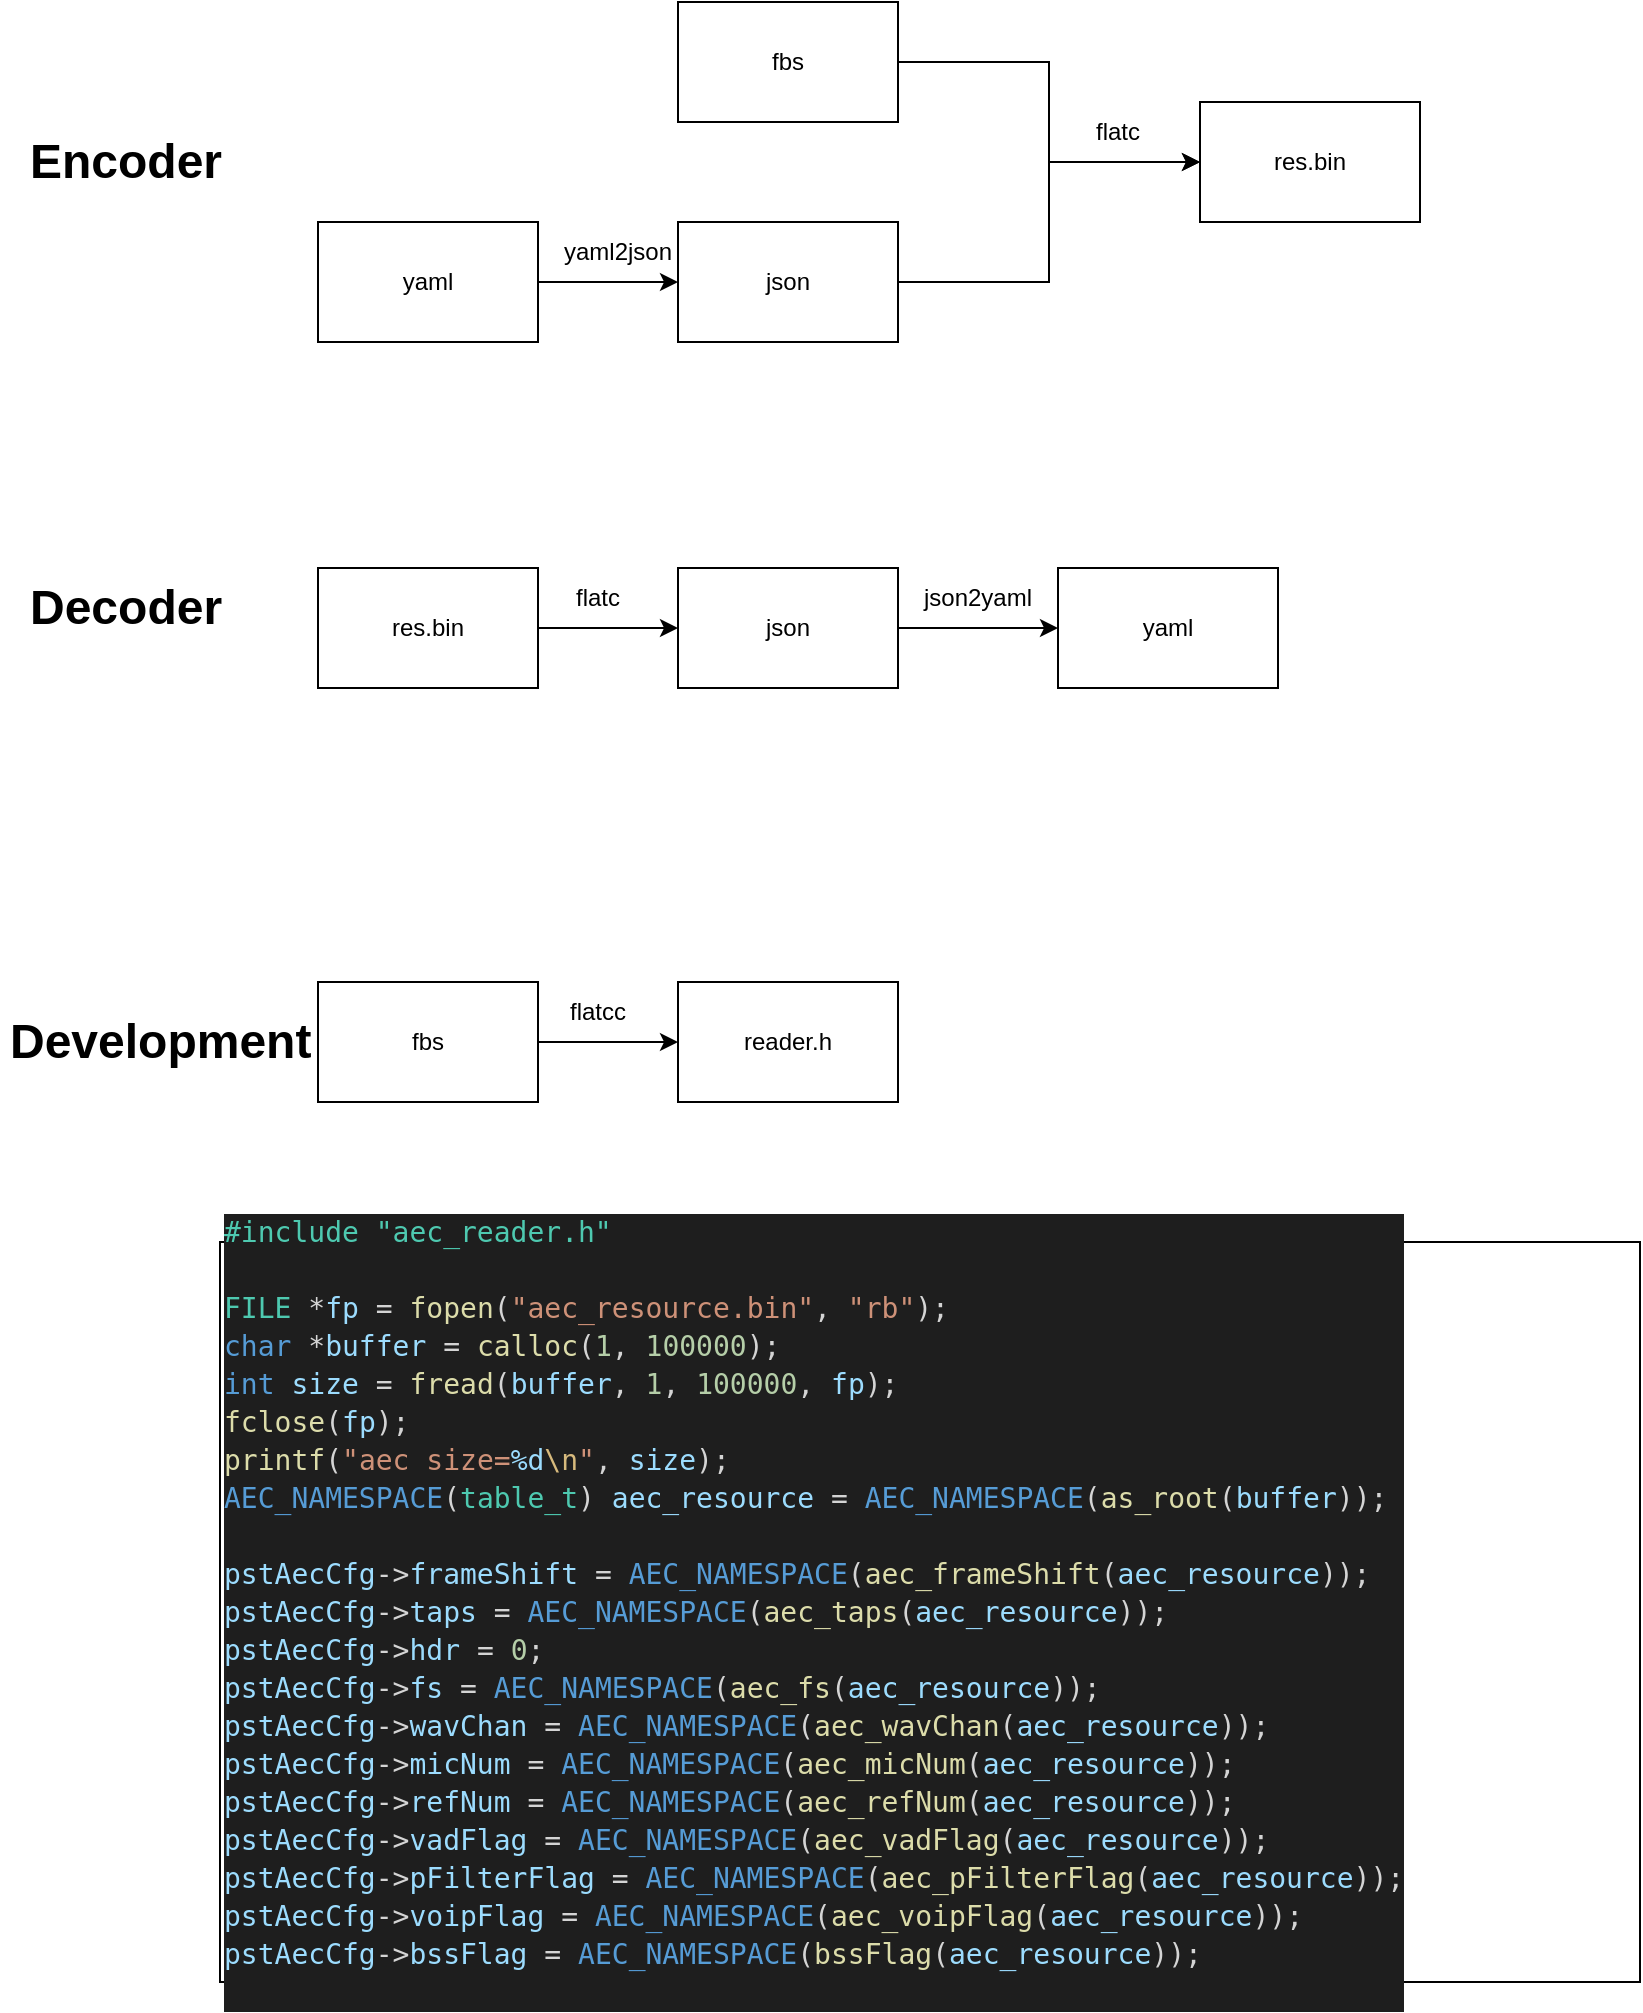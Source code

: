 <mxfile version="20.6.0" type="github">
  <diagram id="dlkjAAK67tu4DbZAiuwC" name="第 1 页">
    <mxGraphModel dx="1357" dy="776" grid="1" gridSize="10" guides="1" tooltips="1" connect="1" arrows="1" fold="1" page="1" pageScale="1" pageWidth="850" pageHeight="1100" math="0" shadow="0">
      <root>
        <mxCell id="0" />
        <mxCell id="1" parent="0" />
        <mxCell id="JKFY1ChdPfTzH7jj3pct-4" style="edgeStyle=orthogonalEdgeStyle;rounded=0;orthogonalLoop=1;jettySize=auto;html=1;entryX=0;entryY=0.5;entryDx=0;entryDy=0;" parent="1" source="JKFY1ChdPfTzH7jj3pct-1" target="JKFY1ChdPfTzH7jj3pct-2" edge="1">
          <mxGeometry relative="1" as="geometry" />
        </mxCell>
        <mxCell id="JKFY1ChdPfTzH7jj3pct-1" value="yaml" style="rounded=0;whiteSpace=wrap;html=1;" parent="1" vertex="1">
          <mxGeometry x="159" y="280" width="110" height="60" as="geometry" />
        </mxCell>
        <mxCell id="JKFY1ChdPfTzH7jj3pct-6" style="edgeStyle=orthogonalEdgeStyle;rounded=0;orthogonalLoop=1;jettySize=auto;html=1;entryX=0;entryY=0.5;entryDx=0;entryDy=0;" parent="1" source="JKFY1ChdPfTzH7jj3pct-2" target="JKFY1ChdPfTzH7jj3pct-3" edge="1">
          <mxGeometry relative="1" as="geometry" />
        </mxCell>
        <mxCell id="JKFY1ChdPfTzH7jj3pct-2" value="json" style="rounded=0;whiteSpace=wrap;html=1;" parent="1" vertex="1">
          <mxGeometry x="339" y="280" width="110" height="60" as="geometry" />
        </mxCell>
        <mxCell id="JKFY1ChdPfTzH7jj3pct-3" value="res.bin" style="rounded=0;whiteSpace=wrap;html=1;" parent="1" vertex="1">
          <mxGeometry x="600" y="220" width="110" height="60" as="geometry" />
        </mxCell>
        <mxCell id="JKFY1ChdPfTzH7jj3pct-5" value="yaml2json" style="text;html=1;strokeColor=none;fillColor=none;align=center;verticalAlign=middle;whiteSpace=wrap;rounded=0;" parent="1" vertex="1">
          <mxGeometry x="279" y="280" width="60" height="30" as="geometry" />
        </mxCell>
        <mxCell id="JKFY1ChdPfTzH7jj3pct-14" style="edgeStyle=orthogonalEdgeStyle;rounded=0;orthogonalLoop=1;jettySize=auto;html=1;entryX=0;entryY=0.5;entryDx=0;entryDy=0;" parent="1" source="JKFY1ChdPfTzH7jj3pct-10" target="JKFY1ChdPfTzH7jj3pct-11" edge="1">
          <mxGeometry relative="1" as="geometry" />
        </mxCell>
        <mxCell id="JKFY1ChdPfTzH7jj3pct-10" value="res.bin" style="rounded=0;whiteSpace=wrap;html=1;" parent="1" vertex="1">
          <mxGeometry x="159" y="453" width="110" height="60" as="geometry" />
        </mxCell>
        <mxCell id="JKFY1ChdPfTzH7jj3pct-19" style="edgeStyle=orthogonalEdgeStyle;rounded=0;orthogonalLoop=1;jettySize=auto;html=1;entryX=0;entryY=0.5;entryDx=0;entryDy=0;" parent="1" source="JKFY1ChdPfTzH7jj3pct-11" target="JKFY1ChdPfTzH7jj3pct-12" edge="1">
          <mxGeometry relative="1" as="geometry" />
        </mxCell>
        <mxCell id="JKFY1ChdPfTzH7jj3pct-11" value="json" style="rounded=0;whiteSpace=wrap;html=1;" parent="1" vertex="1">
          <mxGeometry x="339" y="453" width="110" height="60" as="geometry" />
        </mxCell>
        <mxCell id="JKFY1ChdPfTzH7jj3pct-12" value="yaml" style="rounded=0;whiteSpace=wrap;html=1;" parent="1" vertex="1">
          <mxGeometry x="529" y="453" width="110" height="60" as="geometry" />
        </mxCell>
        <mxCell id="JKFY1ChdPfTzH7jj3pct-17" value="json2yaml" style="text;html=1;strokeColor=none;fillColor=none;align=center;verticalAlign=middle;whiteSpace=wrap;rounded=0;" parent="1" vertex="1">
          <mxGeometry x="459" y="453" width="60" height="30" as="geometry" />
        </mxCell>
        <mxCell id="TEpJ4h3JRhwcw7SN2m3m-2" style="edgeStyle=orthogonalEdgeStyle;rounded=0;orthogonalLoop=1;jettySize=auto;html=1;entryX=0;entryY=0.5;entryDx=0;entryDy=0;" parent="1" source="TEpJ4h3JRhwcw7SN2m3m-1" target="JKFY1ChdPfTzH7jj3pct-3" edge="1">
          <mxGeometry relative="1" as="geometry" />
        </mxCell>
        <mxCell id="TEpJ4h3JRhwcw7SN2m3m-1" value="fbs" style="rounded=0;whiteSpace=wrap;html=1;" parent="1" vertex="1">
          <mxGeometry x="339" y="170" width="110" height="60" as="geometry" />
        </mxCell>
        <mxCell id="TEpJ4h3JRhwcw7SN2m3m-4" value="&lt;h1&gt;Encoder&lt;/h1&gt;" style="text;html=1;strokeColor=none;fillColor=none;spacing=5;spacingTop=-20;whiteSpace=wrap;overflow=hidden;rounded=0;" parent="1" vertex="1">
          <mxGeometry x="10" y="230" width="130" height="60" as="geometry" />
        </mxCell>
        <mxCell id="TEpJ4h3JRhwcw7SN2m3m-5" value="&lt;h1&gt;Decoder&lt;/h1&gt;" style="text;html=1;strokeColor=none;fillColor=none;spacing=5;spacingTop=-20;whiteSpace=wrap;overflow=hidden;rounded=0;" parent="1" vertex="1">
          <mxGeometry x="10" y="453" width="130" height="60" as="geometry" />
        </mxCell>
        <mxCell id="TEpJ4h3JRhwcw7SN2m3m-6" value="flatc" style="text;html=1;strokeColor=none;fillColor=none;align=center;verticalAlign=middle;whiteSpace=wrap;rounded=0;" parent="1" vertex="1">
          <mxGeometry x="529" y="220" width="60" height="30" as="geometry" />
        </mxCell>
        <mxCell id="TEpJ4h3JRhwcw7SN2m3m-7" value="flatc" style="text;html=1;strokeColor=none;fillColor=none;align=center;verticalAlign=middle;whiteSpace=wrap;rounded=0;" parent="1" vertex="1">
          <mxGeometry x="269" y="453" width="60" height="30" as="geometry" />
        </mxCell>
        <mxCell id="TEpJ4h3JRhwcw7SN2m3m-8" value="&lt;h1&gt;Development&lt;/h1&gt;" style="text;html=1;strokeColor=none;fillColor=none;spacing=5;spacingTop=-20;whiteSpace=wrap;overflow=hidden;rounded=0;" parent="1" vertex="1">
          <mxGeometry y="670" width="160" height="60" as="geometry" />
        </mxCell>
        <mxCell id="TEpJ4h3JRhwcw7SN2m3m-11" style="edgeStyle=orthogonalEdgeStyle;rounded=0;orthogonalLoop=1;jettySize=auto;html=1;" parent="1" source="TEpJ4h3JRhwcw7SN2m3m-9" target="TEpJ4h3JRhwcw7SN2m3m-10" edge="1">
          <mxGeometry relative="1" as="geometry" />
        </mxCell>
        <mxCell id="TEpJ4h3JRhwcw7SN2m3m-9" value="fbs" style="rounded=0;whiteSpace=wrap;html=1;" parent="1" vertex="1">
          <mxGeometry x="159" y="660" width="110" height="60" as="geometry" />
        </mxCell>
        <mxCell id="TEpJ4h3JRhwcw7SN2m3m-10" value="reader.h" style="rounded=0;whiteSpace=wrap;html=1;" parent="1" vertex="1">
          <mxGeometry x="339" y="660" width="110" height="60" as="geometry" />
        </mxCell>
        <mxCell id="TEpJ4h3JRhwcw7SN2m3m-12" value="flatcc" style="text;html=1;strokeColor=none;fillColor=none;align=center;verticalAlign=middle;whiteSpace=wrap;rounded=0;" parent="1" vertex="1">
          <mxGeometry x="269" y="660" width="60" height="30" as="geometry" />
        </mxCell>
        <mxCell id="TEpJ4h3JRhwcw7SN2m3m-13" value="&lt;div style=&quot;color: rgb(212, 212, 212); background-color: rgb(30, 30, 30); font-family: &amp;quot;Droid Sans Mono&amp;quot;, &amp;quot;monospace&amp;quot;, monospace; font-size: 14px; line-height: 19px;&quot;&gt;&lt;div&gt;&lt;span style=&quot;color: #4ec9b0;&quot;&gt;#include &quot;aec_reader.h&quot;&lt;/span&gt;&lt;/div&gt;&lt;div&gt;&lt;span style=&quot;color: #4ec9b0;&quot;&gt;&lt;br&gt;&lt;/span&gt;&lt;/div&gt;&lt;div&gt;    &lt;span style=&quot;color: #4ec9b0;&quot;&gt;FILE&lt;/span&gt; *&lt;span style=&quot;color: #9cdcfe;&quot;&gt;fp&lt;/span&gt; = &lt;span style=&quot;color: #dcdcaa;&quot;&gt;fopen&lt;/span&gt;(&lt;span style=&quot;color: #ce9178;&quot;&gt;&quot;aec_resource.bin&quot;&lt;/span&gt;, &lt;span style=&quot;color: #ce9178;&quot;&gt;&quot;rb&quot;&lt;/span&gt;);&lt;/div&gt;&lt;div&gt;    &lt;span style=&quot;color: #569cd6;&quot;&gt;char&lt;/span&gt; *&lt;span style=&quot;color: #9cdcfe;&quot;&gt;buffer&lt;/span&gt; = &lt;span style=&quot;color: #dcdcaa;&quot;&gt;calloc&lt;/span&gt;(&lt;span style=&quot;color: #b5cea8;&quot;&gt;1&lt;/span&gt;, &lt;span style=&quot;color: #b5cea8;&quot;&gt;100000&lt;/span&gt;);&lt;/div&gt;&lt;div&gt;    &lt;span style=&quot;color: #569cd6;&quot;&gt;int&lt;/span&gt; &lt;span style=&quot;color: #9cdcfe;&quot;&gt;size&lt;/span&gt; = &lt;span style=&quot;color: #dcdcaa;&quot;&gt;fread&lt;/span&gt;(&lt;span style=&quot;color: #9cdcfe;&quot;&gt;buffer&lt;/span&gt;, &lt;span style=&quot;color: #b5cea8;&quot;&gt;1&lt;/span&gt;, &lt;span style=&quot;color: #b5cea8;&quot;&gt;100000&lt;/span&gt;, &lt;span style=&quot;color: #9cdcfe;&quot;&gt;fp&lt;/span&gt;);&lt;/div&gt;&lt;div&gt;    &lt;span style=&quot;color: #dcdcaa;&quot;&gt;fclose&lt;/span&gt;(&lt;span style=&quot;color: #9cdcfe;&quot;&gt;fp&lt;/span&gt;); &lt;/div&gt;&lt;div&gt;    &lt;span style=&quot;color: #dcdcaa;&quot;&gt;printf&lt;/span&gt;(&lt;span style=&quot;color: #ce9178;&quot;&gt;&quot;aec size=&lt;/span&gt;&lt;span style=&quot;color: #9cdcfe;&quot;&gt;%d&lt;/span&gt;&lt;span style=&quot;color: #d7ba7d;&quot;&gt;\n&lt;/span&gt;&lt;span style=&quot;color: #ce9178;&quot;&gt;&quot;&lt;/span&gt;, &lt;span style=&quot;color: #9cdcfe;&quot;&gt;size&lt;/span&gt;);&lt;/div&gt;&lt;div&gt;    &lt;span style=&quot;color: #569cd6;&quot;&gt;AEC_NAMESPACE&lt;/span&gt;(&lt;span style=&quot;color: #4ec9b0;&quot;&gt;table_t&lt;/span&gt;) &lt;span style=&quot;color: #9cdcfe;&quot;&gt;aec_resource&lt;/span&gt; = &lt;span style=&quot;color: #569cd6;&quot;&gt;AEC_NAMESPACE&lt;/span&gt;(&lt;span style=&quot;color: #dcdcaa;&quot;&gt;as_root&lt;/span&gt;(&lt;span style=&quot;color: #9cdcfe;&quot;&gt;buffer&lt;/span&gt;));&lt;/div&gt;&lt;br&gt;&lt;div&gt;    &lt;span style=&quot;color: #9cdcfe;&quot;&gt;pstAecCfg&lt;/span&gt;-&amp;gt;&lt;span style=&quot;color: #9cdcfe;&quot;&gt;frameShift&lt;/span&gt;   = &lt;span style=&quot;color: #569cd6;&quot;&gt;AEC_NAMESPACE&lt;/span&gt;(&lt;span style=&quot;color: #dcdcaa;&quot;&gt;aec_frameShift&lt;/span&gt;(&lt;span style=&quot;color: #9cdcfe;&quot;&gt;aec_resource&lt;/span&gt;));&lt;/div&gt;&lt;div&gt;    &lt;span style=&quot;color: #9cdcfe;&quot;&gt;pstAecCfg&lt;/span&gt;-&amp;gt;&lt;span style=&quot;color: #9cdcfe;&quot;&gt;taps&lt;/span&gt;         = &lt;span style=&quot;color: #569cd6;&quot;&gt;AEC_NAMESPACE&lt;/span&gt;(&lt;span style=&quot;color: #dcdcaa;&quot;&gt;aec_taps&lt;/span&gt;(&lt;span style=&quot;color: #9cdcfe;&quot;&gt;aec_resource&lt;/span&gt;));&lt;/div&gt;&lt;div&gt;    &lt;span style=&quot;color: #9cdcfe;&quot;&gt;pstAecCfg&lt;/span&gt;-&amp;gt;&lt;span style=&quot;color: #9cdcfe;&quot;&gt;hdr&lt;/span&gt;          = &lt;span style=&quot;color: #b5cea8;&quot;&gt;0&lt;/span&gt;;&lt;/div&gt;&lt;div&gt;    &lt;span style=&quot;color: #9cdcfe;&quot;&gt;pstAecCfg&lt;/span&gt;-&amp;gt;&lt;span style=&quot;color: #9cdcfe;&quot;&gt;fs&lt;/span&gt;           = &lt;span style=&quot;color: #569cd6;&quot;&gt;AEC_NAMESPACE&lt;/span&gt;(&lt;span style=&quot;color: #dcdcaa;&quot;&gt;aec_fs&lt;/span&gt;(&lt;span style=&quot;color: #9cdcfe;&quot;&gt;aec_resource&lt;/span&gt;));&lt;/div&gt;&lt;div&gt;    &lt;span style=&quot;color: #9cdcfe;&quot;&gt;pstAecCfg&lt;/span&gt;-&amp;gt;&lt;span style=&quot;color: #9cdcfe;&quot;&gt;wavChan&lt;/span&gt;      = &lt;span style=&quot;color: #569cd6;&quot;&gt;AEC_NAMESPACE&lt;/span&gt;(&lt;span style=&quot;color: #dcdcaa;&quot;&gt;aec_wavChan&lt;/span&gt;(&lt;span style=&quot;color: #9cdcfe;&quot;&gt;aec_resource&lt;/span&gt;));&lt;/div&gt;&lt;div&gt;    &lt;span style=&quot;color: #9cdcfe;&quot;&gt;pstAecCfg&lt;/span&gt;-&amp;gt;&lt;span style=&quot;color: #9cdcfe;&quot;&gt;micNum&lt;/span&gt;       = &lt;span style=&quot;color: #569cd6;&quot;&gt;AEC_NAMESPACE&lt;/span&gt;(&lt;span style=&quot;color: #dcdcaa;&quot;&gt;aec_micNum&lt;/span&gt;(&lt;span style=&quot;color: #9cdcfe;&quot;&gt;aec_resource&lt;/span&gt;));&lt;/div&gt;&lt;div&gt;    &lt;span style=&quot;color: #9cdcfe;&quot;&gt;pstAecCfg&lt;/span&gt;-&amp;gt;&lt;span style=&quot;color: #9cdcfe;&quot;&gt;refNum&lt;/span&gt;       = &lt;span style=&quot;color: #569cd6;&quot;&gt;AEC_NAMESPACE&lt;/span&gt;(&lt;span style=&quot;color: #dcdcaa;&quot;&gt;aec_refNum&lt;/span&gt;(&lt;span style=&quot;color: #9cdcfe;&quot;&gt;aec_resource&lt;/span&gt;));&lt;/div&gt;&lt;div&gt;    &lt;span style=&quot;color: #9cdcfe;&quot;&gt;pstAecCfg&lt;/span&gt;-&amp;gt;&lt;span style=&quot;color: #9cdcfe;&quot;&gt;vadFlag&lt;/span&gt;      = &lt;span style=&quot;color: #569cd6;&quot;&gt;AEC_NAMESPACE&lt;/span&gt;(&lt;span style=&quot;color: #dcdcaa;&quot;&gt;aec_vadFlag&lt;/span&gt;(&lt;span style=&quot;color: #9cdcfe;&quot;&gt;aec_resource&lt;/span&gt;));&lt;/div&gt;&lt;div&gt;    &lt;span style=&quot;color: #9cdcfe;&quot;&gt;pstAecCfg&lt;/span&gt;-&amp;gt;&lt;span style=&quot;color: #9cdcfe;&quot;&gt;pFilterFlag&lt;/span&gt;  = &lt;span style=&quot;color: #569cd6;&quot;&gt;AEC_NAMESPACE&lt;/span&gt;(&lt;span style=&quot;color: #dcdcaa;&quot;&gt;aec_pFilterFlag&lt;/span&gt;(&lt;span style=&quot;color: #9cdcfe;&quot;&gt;aec_resource&lt;/span&gt;));&lt;/div&gt;&lt;div&gt;    &lt;span style=&quot;color: #9cdcfe;&quot;&gt;pstAecCfg&lt;/span&gt;-&amp;gt;&lt;span style=&quot;color: #9cdcfe;&quot;&gt;voipFlag&lt;/span&gt;     = &lt;span style=&quot;color: #569cd6;&quot;&gt;AEC_NAMESPACE&lt;/span&gt;(&lt;span style=&quot;color: #dcdcaa;&quot;&gt;aec_voipFlag&lt;/span&gt;(&lt;span style=&quot;color: #9cdcfe;&quot;&gt;aec_resource&lt;/span&gt;));&lt;/div&gt;&lt;div&gt;    &lt;span style=&quot;color: #9cdcfe;&quot;&gt;pstAecCfg&lt;/span&gt;-&amp;gt;&lt;span style=&quot;color: #9cdcfe;&quot;&gt;bssFlag&lt;/span&gt;      = &lt;span style=&quot;color: #569cd6;&quot;&gt;AEC_NAMESPACE&lt;/span&gt;(&lt;span style=&quot;color: #dcdcaa;&quot;&gt;bssFlag&lt;/span&gt;(&lt;span style=&quot;color: #9cdcfe;&quot;&gt;aec_resource&lt;/span&gt;));&lt;/div&gt;&lt;br&gt;&lt;/div&gt;" style="text;html=1;strokeColor=default;fillColor=none;align=left;verticalAlign=middle;whiteSpace=wrap;rounded=0;" parent="1" vertex="1">
          <mxGeometry x="110" y="790" width="710" height="370" as="geometry" />
        </mxCell>
      </root>
    </mxGraphModel>
  </diagram>
</mxfile>
